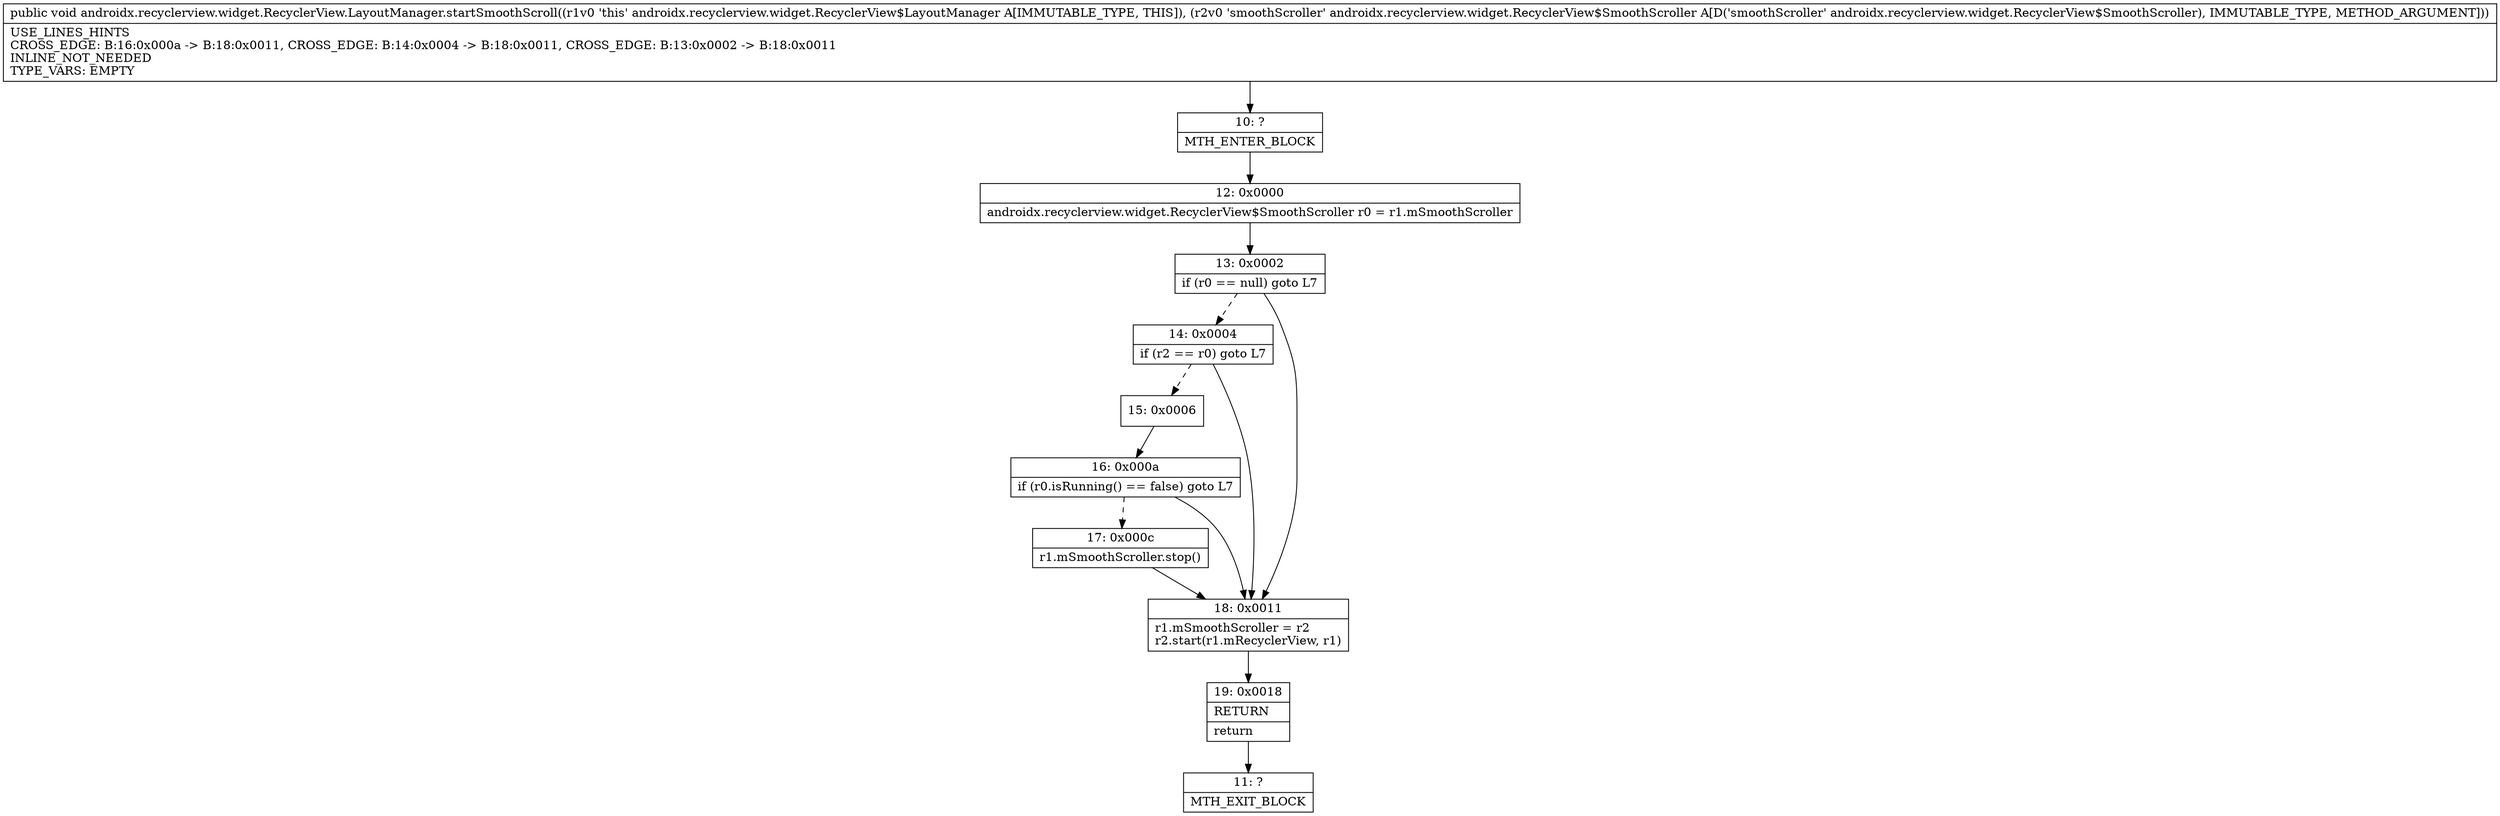 digraph "CFG forandroidx.recyclerview.widget.RecyclerView.LayoutManager.startSmoothScroll(Landroidx\/recyclerview\/widget\/RecyclerView$SmoothScroller;)V" {
Node_10 [shape=record,label="{10\:\ ?|MTH_ENTER_BLOCK\l}"];
Node_12 [shape=record,label="{12\:\ 0x0000|androidx.recyclerview.widget.RecyclerView$SmoothScroller r0 = r1.mSmoothScroller\l}"];
Node_13 [shape=record,label="{13\:\ 0x0002|if (r0 == null) goto L7\l}"];
Node_14 [shape=record,label="{14\:\ 0x0004|if (r2 == r0) goto L7\l}"];
Node_15 [shape=record,label="{15\:\ 0x0006}"];
Node_16 [shape=record,label="{16\:\ 0x000a|if (r0.isRunning() == false) goto L7\l}"];
Node_17 [shape=record,label="{17\:\ 0x000c|r1.mSmoothScroller.stop()\l}"];
Node_18 [shape=record,label="{18\:\ 0x0011|r1.mSmoothScroller = r2\lr2.start(r1.mRecyclerView, r1)\l}"];
Node_19 [shape=record,label="{19\:\ 0x0018|RETURN\l|return\l}"];
Node_11 [shape=record,label="{11\:\ ?|MTH_EXIT_BLOCK\l}"];
MethodNode[shape=record,label="{public void androidx.recyclerview.widget.RecyclerView.LayoutManager.startSmoothScroll((r1v0 'this' androidx.recyclerview.widget.RecyclerView$LayoutManager A[IMMUTABLE_TYPE, THIS]), (r2v0 'smoothScroller' androidx.recyclerview.widget.RecyclerView$SmoothScroller A[D('smoothScroller' androidx.recyclerview.widget.RecyclerView$SmoothScroller), IMMUTABLE_TYPE, METHOD_ARGUMENT]))  | USE_LINES_HINTS\lCROSS_EDGE: B:16:0x000a \-\> B:18:0x0011, CROSS_EDGE: B:14:0x0004 \-\> B:18:0x0011, CROSS_EDGE: B:13:0x0002 \-\> B:18:0x0011\lINLINE_NOT_NEEDED\lTYPE_VARS: EMPTY\l}"];
MethodNode -> Node_10;Node_10 -> Node_12;
Node_12 -> Node_13;
Node_13 -> Node_14[style=dashed];
Node_13 -> Node_18;
Node_14 -> Node_15[style=dashed];
Node_14 -> Node_18;
Node_15 -> Node_16;
Node_16 -> Node_17[style=dashed];
Node_16 -> Node_18;
Node_17 -> Node_18;
Node_18 -> Node_19;
Node_19 -> Node_11;
}

